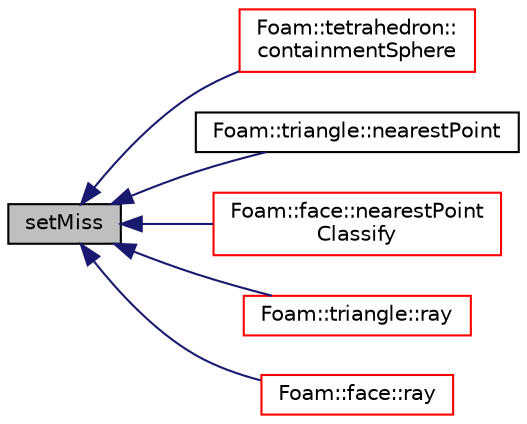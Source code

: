 digraph "setMiss"
{
  bgcolor="transparent";
  edge [fontname="Helvetica",fontsize="10",labelfontname="Helvetica",labelfontsize="10"];
  node [fontname="Helvetica",fontsize="10",shape=record];
  rankdir="LR";
  Node1 [label="setMiss",height=0.2,width=0.4,color="black", fillcolor="grey75", style="filled", fontcolor="black"];
  Node1 -> Node2 [dir="back",color="midnightblue",fontsize="10",style="solid",fontname="Helvetica"];
  Node2 [label="Foam::tetrahedron::\lcontainmentSphere",height=0.2,width=0.4,color="red",URL="$a02585.html#a98235773e9056665aabcb40cb3b9110c",tooltip="Return (min)containment sphere, i.e. the smallest sphere with. "];
  Node1 -> Node3 [dir="back",color="midnightblue",fontsize="10",style="solid",fontname="Helvetica"];
  Node3 [label="Foam::triangle::nearestPoint",height=0.2,width=0.4,color="black",URL="$a02689.html#a422f024721942d5e5195c68116fb29ea",tooltip="Return nearest point to line on triangle. Returns hit if. "];
  Node1 -> Node4 [dir="back",color="midnightblue",fontsize="10",style="solid",fontname="Helvetica"];
  Node4 [label="Foam::face::nearestPoint\lClassify",height=0.2,width=0.4,color="red",URL="$a00716.html#a4b69c61851aca1928f953b2bc359578d",tooltip="Return nearest point to face and classify it: "];
  Node1 -> Node5 [dir="back",color="midnightblue",fontsize="10",style="solid",fontname="Helvetica"];
  Node5 [label="Foam::triangle::ray",height=0.2,width=0.4,color="red",URL="$a02689.html#a8ea99d01d55fc0a554c3a4fcbfde70d8",tooltip="Return point intersection with a ray. "];
  Node1 -> Node6 [dir="back",color="midnightblue",fontsize="10",style="solid",fontname="Helvetica"];
  Node6 [label="Foam::face::ray",height=0.2,width=0.4,color="red",URL="$a00716.html#ac68371e675a335c343dfa54b1dbf662d",tooltip="Return potential intersection with face with a ray starting. "];
}
